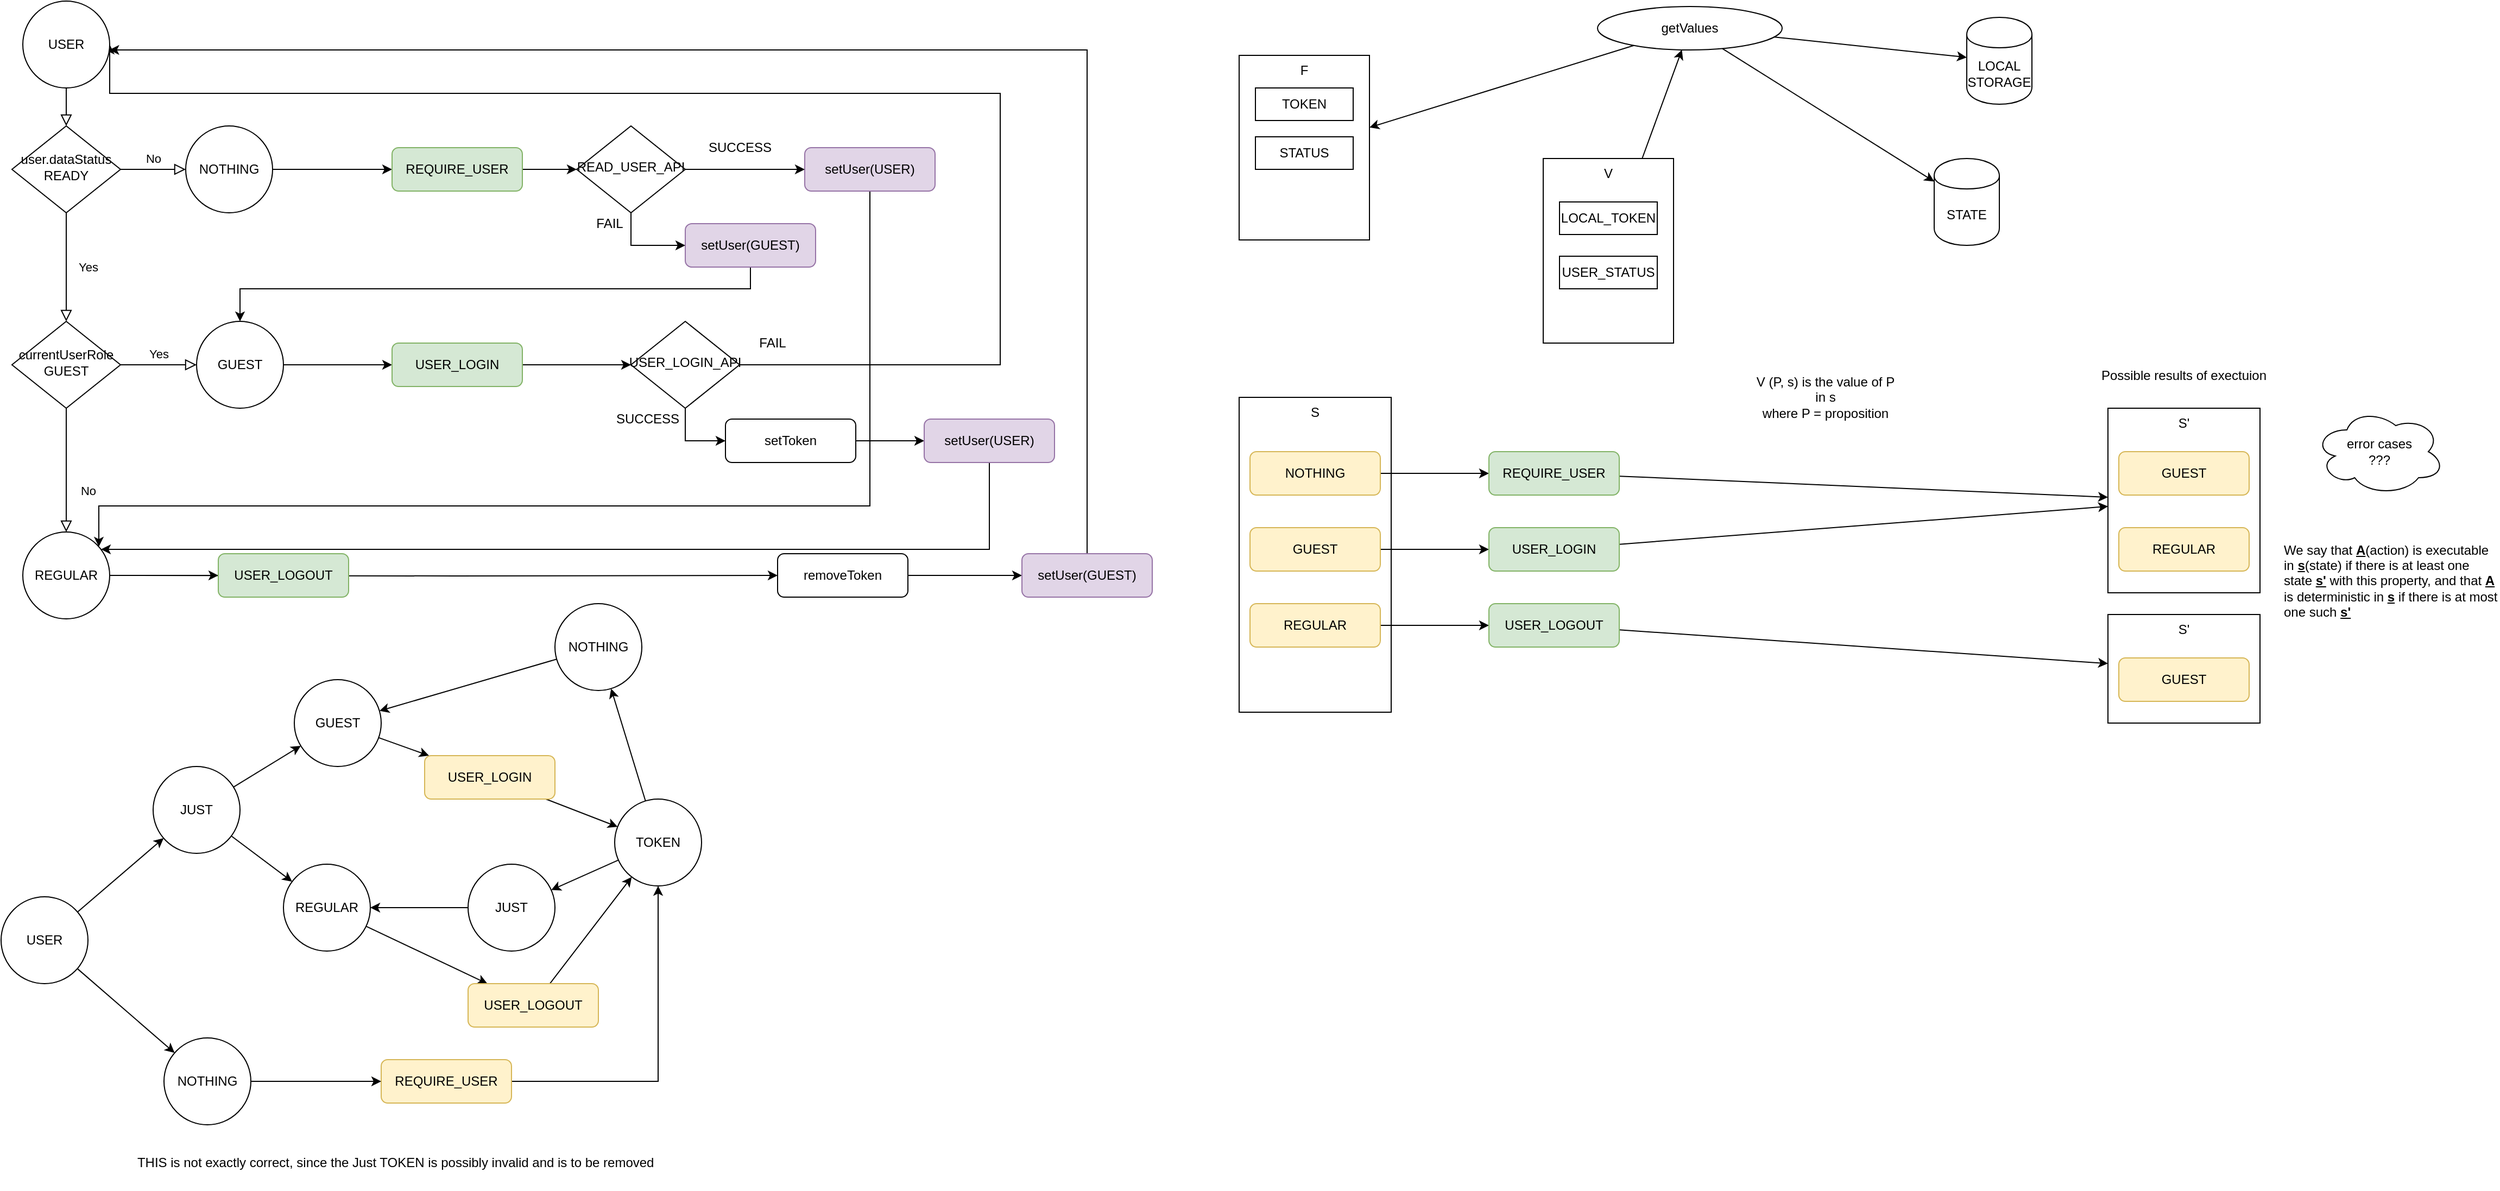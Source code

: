 <mxfile version="12.5.3" type="device"><diagram id="C5RBs43oDa-KdzZeNtuy" name="Page-1"><mxGraphModel dx="1102" dy="1000" grid="1" gridSize="10" guides="1" tooltips="1" connect="1" arrows="1" fold="1" page="1" pageScale="1" pageWidth="827" pageHeight="1169" math="0" shadow="0"><root><mxCell id="WIyWlLk6GJQsqaUBKTNV-0"/><mxCell id="WIyWlLk6GJQsqaUBKTNV-1" parent="WIyWlLk6GJQsqaUBKTNV-0"/><mxCell id="WIyWlLk6GJQsqaUBKTNV-2" value="" style="rounded=0;html=1;jettySize=auto;orthogonalLoop=1;fontSize=11;endArrow=block;endFill=0;endSize=8;strokeWidth=1;shadow=0;labelBackgroundColor=none;edgeStyle=orthogonalEdgeStyle;" parent="WIyWlLk6GJQsqaUBKTNV-1" source="FI3Gvkso1dyyFDhfPbxf-79" target="WIyWlLk6GJQsqaUBKTNV-6" edge="1"><mxGeometry relative="1" as="geometry"><mxPoint x="220" y="120" as="sourcePoint"/></mxGeometry></mxCell><mxCell id="WIyWlLk6GJQsqaUBKTNV-4" value="Yes" style="rounded=0;html=1;jettySize=auto;orthogonalLoop=1;fontSize=11;endArrow=block;endFill=0;endSize=8;strokeWidth=1;shadow=0;labelBackgroundColor=none;edgeStyle=orthogonalEdgeStyle;" parent="WIyWlLk6GJQsqaUBKTNV-1" source="WIyWlLk6GJQsqaUBKTNV-6" target="WIyWlLk6GJQsqaUBKTNV-10" edge="1"><mxGeometry y="20" relative="1" as="geometry"><mxPoint as="offset"/></mxGeometry></mxCell><mxCell id="WIyWlLk6GJQsqaUBKTNV-5" value="No" style="edgeStyle=orthogonalEdgeStyle;rounded=0;html=1;jettySize=auto;orthogonalLoop=1;fontSize=11;endArrow=block;endFill=0;endSize=8;strokeWidth=1;shadow=0;labelBackgroundColor=none;" parent="WIyWlLk6GJQsqaUBKTNV-1" source="WIyWlLk6GJQsqaUBKTNV-6" target="FI3Gvkso1dyyFDhfPbxf-80" edge="1"><mxGeometry y="10" relative="1" as="geometry"><mxPoint as="offset"/><mxPoint x="320" y="210" as="targetPoint"/></mxGeometry></mxCell><mxCell id="WIyWlLk6GJQsqaUBKTNV-6" value="user.dataStatus&lt;br&gt;READY" style="rhombus;whiteSpace=wrap;html=1;shadow=0;fontFamily=Helvetica;fontSize=12;align=center;strokeWidth=1;spacing=6;spacingTop=-4;" parent="WIyWlLk6GJQsqaUBKTNV-1" vertex="1"><mxGeometry x="170" y="170" width="100" height="80" as="geometry"/></mxCell><mxCell id="aUCrbvewqwIovXU2eYIT-8" value="" style="edgeStyle=orthogonalEdgeStyle;rounded=0;orthogonalLoop=1;jettySize=auto;html=1;" parent="WIyWlLk6GJQsqaUBKTNV-1" source="FI3Gvkso1dyyFDhfPbxf-80" target="aUCrbvewqwIovXU2eYIT-7" edge="1"><mxGeometry relative="1" as="geometry"><mxPoint x="440" y="210" as="sourcePoint"/></mxGeometry></mxCell><mxCell id="aUCrbvewqwIovXU2eYIT-16" style="edgeStyle=orthogonalEdgeStyle;rounded=0;orthogonalLoop=1;jettySize=auto;html=1;" parent="WIyWlLk6GJQsqaUBKTNV-1" source="aUCrbvewqwIovXU2eYIT-7" target="aUCrbvewqwIovXU2eYIT-13" edge="1"><mxGeometry relative="1" as="geometry"/></mxCell><mxCell id="aUCrbvewqwIovXU2eYIT-7" value="REQUIRE_USER" style="rounded=1;whiteSpace=wrap;html=1;fontSize=12;glass=0;strokeWidth=1;shadow=0;fillColor=#d5e8d4;strokeColor=#82b366;" parent="WIyWlLk6GJQsqaUBKTNV-1" vertex="1"><mxGeometry x="520" y="190" width="120" height="40" as="geometry"/></mxCell><mxCell id="WIyWlLk6GJQsqaUBKTNV-8" value="No" style="rounded=0;html=1;jettySize=auto;orthogonalLoop=1;fontSize=11;endArrow=block;endFill=0;endSize=8;strokeWidth=1;shadow=0;labelBackgroundColor=none;edgeStyle=orthogonalEdgeStyle;" parent="WIyWlLk6GJQsqaUBKTNV-1" source="WIyWlLk6GJQsqaUBKTNV-10" target="FI3Gvkso1dyyFDhfPbxf-82" edge="1"><mxGeometry x="0.333" y="20" relative="1" as="geometry"><mxPoint as="offset"/><mxPoint x="220" y="564" as="targetPoint"/></mxGeometry></mxCell><mxCell id="WIyWlLk6GJQsqaUBKTNV-9" value="Yes" style="edgeStyle=orthogonalEdgeStyle;rounded=0;html=1;jettySize=auto;orthogonalLoop=1;fontSize=11;endArrow=block;endFill=0;endSize=8;strokeWidth=1;shadow=0;labelBackgroundColor=none;" parent="WIyWlLk6GJQsqaUBKTNV-1" source="WIyWlLk6GJQsqaUBKTNV-10" target="FI3Gvkso1dyyFDhfPbxf-81" edge="1"><mxGeometry y="10" relative="1" as="geometry"><mxPoint as="offset"/><mxPoint x="320" y="390" as="targetPoint"/></mxGeometry></mxCell><mxCell id="WIyWlLk6GJQsqaUBKTNV-10" value="currentUserRole&lt;br&gt;GUEST" style="rhombus;whiteSpace=wrap;html=1;shadow=0;fontFamily=Helvetica;fontSize=12;align=center;strokeWidth=1;spacing=6;spacingTop=-4;" parent="WIyWlLk6GJQsqaUBKTNV-1" vertex="1"><mxGeometry x="170" y="350" width="100" height="80" as="geometry"/></mxCell><mxCell id="aUCrbvewqwIovXU2eYIT-3" value="" style="edgeStyle=orthogonalEdgeStyle;rounded=0;orthogonalLoop=1;jettySize=auto;html=1;" parent="WIyWlLk6GJQsqaUBKTNV-1" target="aUCrbvewqwIovXU2eYIT-2" edge="1"><mxGeometry relative="1" as="geometry"><mxPoint x="280" y="584" as="sourcePoint"/></mxGeometry></mxCell><mxCell id="aUCrbvewqwIovXU2eYIT-22" value="" style="edgeStyle=orthogonalEdgeStyle;rounded=0;orthogonalLoop=1;jettySize=auto;html=1;" parent="WIyWlLk6GJQsqaUBKTNV-1" source="FI3Gvkso1dyyFDhfPbxf-82" target="aUCrbvewqwIovXU2eYIT-21" edge="1"><mxGeometry relative="1" as="geometry"><mxPoint x="280" y="584" as="sourcePoint"/></mxGeometry></mxCell><mxCell id="aUCrbvewqwIovXU2eYIT-21" value="USER_LOGOUT" style="rounded=1;whiteSpace=wrap;html=1;fontSize=12;glass=0;strokeWidth=1;shadow=0;fillColor=#d5e8d4;strokeColor=#82b366;" parent="WIyWlLk6GJQsqaUBKTNV-1" vertex="1"><mxGeometry x="360" y="564" width="120" height="40" as="geometry"/></mxCell><mxCell id="aUCrbvewqwIovXU2eYIT-5" value="" style="edgeStyle=orthogonalEdgeStyle;rounded=0;orthogonalLoop=1;jettySize=auto;html=1;" parent="WIyWlLk6GJQsqaUBKTNV-1" source="aUCrbvewqwIovXU2eYIT-2" target="aUCrbvewqwIovXU2eYIT-4" edge="1"><mxGeometry relative="1" as="geometry"/></mxCell><mxCell id="aUCrbvewqwIovXU2eYIT-2" value="removeToken" style="rounded=1;whiteSpace=wrap;html=1;fontSize=12;glass=0;strokeWidth=1;shadow=0;" parent="WIyWlLk6GJQsqaUBKTNV-1" vertex="1"><mxGeometry x="875" y="564" width="120" height="40" as="geometry"/></mxCell><mxCell id="aUCrbvewqwIovXU2eYIT-6" style="edgeStyle=orthogonalEdgeStyle;rounded=0;orthogonalLoop=1;jettySize=auto;html=1;" parent="WIyWlLk6GJQsqaUBKTNV-1" source="aUCrbvewqwIovXU2eYIT-4" target="FI3Gvkso1dyyFDhfPbxf-79" edge="1"><mxGeometry relative="1" as="geometry"><Array as="points"><mxPoint x="1160" y="100"/></Array><mxPoint x="280" y="100" as="targetPoint"/></mxGeometry></mxCell><mxCell id="aUCrbvewqwIovXU2eYIT-4" value="setUser(GUEST)" style="rounded=1;whiteSpace=wrap;html=1;fontSize=12;glass=0;strokeWidth=1;shadow=0;fillColor=#e1d5e7;strokeColor=#9673a6;" parent="WIyWlLk6GJQsqaUBKTNV-1" vertex="1"><mxGeometry x="1100" y="564" width="120" height="40" as="geometry"/></mxCell><mxCell id="aUCrbvewqwIovXU2eYIT-20" value="" style="edgeStyle=orthogonalEdgeStyle;rounded=0;orthogonalLoop=1;jettySize=auto;html=1;" parent="WIyWlLk6GJQsqaUBKTNV-1" source="FI3Gvkso1dyyFDhfPbxf-81" target="aUCrbvewqwIovXU2eYIT-19" edge="1"><mxGeometry relative="1" as="geometry"><mxPoint x="440" y="390" as="sourcePoint"/></mxGeometry></mxCell><mxCell id="aUCrbvewqwIovXU2eYIT-24" value="" style="edgeStyle=orthogonalEdgeStyle;rounded=0;orthogonalLoop=1;jettySize=auto;html=1;" parent="WIyWlLk6GJQsqaUBKTNV-1" source="aUCrbvewqwIovXU2eYIT-19" target="aUCrbvewqwIovXU2eYIT-26" edge="1"><mxGeometry relative="1" as="geometry"><mxPoint x="720" y="390" as="targetPoint"/></mxGeometry></mxCell><mxCell id="aUCrbvewqwIovXU2eYIT-19" value="USER_LOGIN" style="rounded=1;whiteSpace=wrap;html=1;fontSize=12;glass=0;strokeWidth=1;shadow=0;fillColor=#d5e8d4;strokeColor=#82b366;" parent="WIyWlLk6GJQsqaUBKTNV-1" vertex="1"><mxGeometry x="520" y="370" width="120" height="40" as="geometry"/></mxCell><mxCell id="aUCrbvewqwIovXU2eYIT-10" style="edgeStyle=orthogonalEdgeStyle;rounded=0;orthogonalLoop=1;jettySize=auto;html=1;" parent="WIyWlLk6GJQsqaUBKTNV-1" source="aUCrbvewqwIovXU2eYIT-9" target="FI3Gvkso1dyyFDhfPbxf-81" edge="1"><mxGeometry relative="1" as="geometry"><Array as="points"><mxPoint x="850" y="320"/><mxPoint x="380" y="320"/></Array><mxPoint x="380" y="370" as="targetPoint"/></mxGeometry></mxCell><mxCell id="aUCrbvewqwIovXU2eYIT-9" value="setUser(GUEST)" style="rounded=1;whiteSpace=wrap;html=1;fontSize=12;glass=0;strokeWidth=1;shadow=0;fillColor=#e1d5e7;strokeColor=#9673a6;" parent="WIyWlLk6GJQsqaUBKTNV-1" vertex="1"><mxGeometry x="790" y="260" width="120" height="40" as="geometry"/></mxCell><mxCell id="aUCrbvewqwIovXU2eYIT-12" style="edgeStyle=orthogonalEdgeStyle;rounded=0;orthogonalLoop=1;jettySize=auto;html=1;" parent="WIyWlLk6GJQsqaUBKTNV-1" source="aUCrbvewqwIovXU2eYIT-11" target="FI3Gvkso1dyyFDhfPbxf-82" edge="1"><mxGeometry relative="1" as="geometry"><Array as="points"><mxPoint x="960" y="520"/><mxPoint x="250" y="520"/></Array><mxPoint x="250" y="564" as="targetPoint"/></mxGeometry></mxCell><mxCell id="aUCrbvewqwIovXU2eYIT-11" value="setUser(USER)" style="rounded=1;whiteSpace=wrap;html=1;fontSize=12;glass=0;strokeWidth=1;shadow=0;fillColor=#e1d5e7;strokeColor=#9673a6;" parent="WIyWlLk6GJQsqaUBKTNV-1" vertex="1"><mxGeometry x="900" y="190" width="120" height="40" as="geometry"/></mxCell><mxCell id="aUCrbvewqwIovXU2eYIT-14" style="edgeStyle=orthogonalEdgeStyle;rounded=0;orthogonalLoop=1;jettySize=auto;html=1;" parent="WIyWlLk6GJQsqaUBKTNV-1" source="aUCrbvewqwIovXU2eYIT-13" target="aUCrbvewqwIovXU2eYIT-11" edge="1"><mxGeometry relative="1" as="geometry"/></mxCell><mxCell id="aUCrbvewqwIovXU2eYIT-15" style="edgeStyle=orthogonalEdgeStyle;rounded=0;orthogonalLoop=1;jettySize=auto;html=1;" parent="WIyWlLk6GJQsqaUBKTNV-1" source="aUCrbvewqwIovXU2eYIT-13" target="aUCrbvewqwIovXU2eYIT-9" edge="1"><mxGeometry relative="1" as="geometry"><Array as="points"><mxPoint x="740" y="280"/></Array></mxGeometry></mxCell><mxCell id="aUCrbvewqwIovXU2eYIT-13" value="READ_USER_API" style="rhombus;whiteSpace=wrap;html=1;shadow=0;fontFamily=Helvetica;fontSize=12;align=center;strokeWidth=1;spacing=6;spacingTop=-4;" parent="WIyWlLk6GJQsqaUBKTNV-1" vertex="1"><mxGeometry x="690" y="170" width="100" height="80" as="geometry"/></mxCell><mxCell id="aUCrbvewqwIovXU2eYIT-17" value="SUCCESS" style="text;html=1;align=center;verticalAlign=middle;resizable=0;points=[];autosize=1;" parent="WIyWlLk6GJQsqaUBKTNV-1" vertex="1"><mxGeometry x="805" y="180" width="70" height="20" as="geometry"/></mxCell><mxCell id="aUCrbvewqwIovXU2eYIT-18" value="FAIL" style="text;html=1;align=center;verticalAlign=middle;resizable=0;points=[];autosize=1;" parent="WIyWlLk6GJQsqaUBKTNV-1" vertex="1"><mxGeometry x="700" y="250" width="40" height="20" as="geometry"/></mxCell><mxCell id="aUCrbvewqwIovXU2eYIT-28" value="" style="edgeStyle=orthogonalEdgeStyle;rounded=0;orthogonalLoop=1;jettySize=auto;html=1;" parent="WIyWlLk6GJQsqaUBKTNV-1" source="aUCrbvewqwIovXU2eYIT-26" target="FI3Gvkso1dyyFDhfPbxf-79" edge="1"><mxGeometry relative="1" as="geometry"><mxPoint x="260" y="120" as="targetPoint"/><Array as="points"><mxPoint x="1080" y="390"/><mxPoint x="1080" y="140"/><mxPoint x="260" y="140"/></Array></mxGeometry></mxCell><mxCell id="aUCrbvewqwIovXU2eYIT-36" value="" style="edgeStyle=orthogonalEdgeStyle;rounded=0;orthogonalLoop=1;jettySize=auto;html=1;" parent="WIyWlLk6GJQsqaUBKTNV-1" source="aUCrbvewqwIovXU2eYIT-26" target="aUCrbvewqwIovXU2eYIT-31" edge="1"><mxGeometry relative="1" as="geometry"><mxPoint x="790" y="510" as="targetPoint"/><Array as="points"><mxPoint x="790" y="460"/></Array></mxGeometry></mxCell><mxCell id="aUCrbvewqwIovXU2eYIT-26" value="USER_LOGIN_API" style="rhombus;whiteSpace=wrap;html=1;shadow=0;fontFamily=Helvetica;fontSize=12;align=center;strokeWidth=1;spacing=6;spacingTop=-4;" parent="WIyWlLk6GJQsqaUBKTNV-1" vertex="1"><mxGeometry x="740" y="350" width="100" height="80" as="geometry"/></mxCell><mxCell id="aUCrbvewqwIovXU2eYIT-29" value="SUCCESS" style="text;html=1;align=center;verticalAlign=middle;resizable=0;points=[];autosize=1;" parent="WIyWlLk6GJQsqaUBKTNV-1" vertex="1"><mxGeometry x="720" y="430" width="70" height="20" as="geometry"/></mxCell><mxCell id="aUCrbvewqwIovXU2eYIT-30" value="FAIL" style="text;html=1;align=center;verticalAlign=middle;resizable=0;points=[];autosize=1;" parent="WIyWlLk6GJQsqaUBKTNV-1" vertex="1"><mxGeometry x="850" y="360" width="40" height="20" as="geometry"/></mxCell><mxCell id="aUCrbvewqwIovXU2eYIT-33" value="" style="edgeStyle=orthogonalEdgeStyle;rounded=0;orthogonalLoop=1;jettySize=auto;html=1;" parent="WIyWlLk6GJQsqaUBKTNV-1" source="aUCrbvewqwIovXU2eYIT-31" target="aUCrbvewqwIovXU2eYIT-32" edge="1"><mxGeometry relative="1" as="geometry"/></mxCell><mxCell id="aUCrbvewqwIovXU2eYIT-31" value="setToken" style="rounded=1;whiteSpace=wrap;html=1;fontSize=12;glass=0;strokeWidth=1;shadow=0;" parent="WIyWlLk6GJQsqaUBKTNV-1" vertex="1"><mxGeometry x="827" y="440" width="120" height="40" as="geometry"/></mxCell><mxCell id="aUCrbvewqwIovXU2eYIT-34" style="edgeStyle=orthogonalEdgeStyle;rounded=0;orthogonalLoop=1;jettySize=auto;html=1;" parent="WIyWlLk6GJQsqaUBKTNV-1" source="aUCrbvewqwIovXU2eYIT-32" target="FI3Gvkso1dyyFDhfPbxf-82" edge="1"><mxGeometry relative="1" as="geometry"><Array as="points"><mxPoint x="1070" y="560"/></Array><mxPoint x="260" y="564" as="targetPoint"/></mxGeometry></mxCell><mxCell id="aUCrbvewqwIovXU2eYIT-32" value="setUser(USER)" style="rounded=1;whiteSpace=wrap;html=1;fontSize=12;glass=0;strokeWidth=1;shadow=0;fillColor=#e1d5e7;strokeColor=#9673a6;" parent="WIyWlLk6GJQsqaUBKTNV-1" vertex="1"><mxGeometry x="1010" y="440" width="120" height="40" as="geometry"/></mxCell><mxCell id="aUCrbvewqwIovXU2eYIT-39" value="" style="rounded=0;orthogonalLoop=1;jettySize=auto;html=1;" parent="WIyWlLk6GJQsqaUBKTNV-1" source="aUCrbvewqwIovXU2eYIT-37" target="aUCrbvewqwIovXU2eYIT-38" edge="1"><mxGeometry relative="1" as="geometry"/></mxCell><mxCell id="aUCrbvewqwIovXU2eYIT-41" value="" style="edgeStyle=none;rounded=0;orthogonalLoop=1;jettySize=auto;html=1;" parent="WIyWlLk6GJQsqaUBKTNV-1" source="aUCrbvewqwIovXU2eYIT-37" target="aUCrbvewqwIovXU2eYIT-40" edge="1"><mxGeometry relative="1" as="geometry"/></mxCell><mxCell id="aUCrbvewqwIovXU2eYIT-43" value="" style="edgeStyle=none;rounded=0;orthogonalLoop=1;jettySize=auto;html=1;" parent="WIyWlLk6GJQsqaUBKTNV-1" source="aUCrbvewqwIovXU2eYIT-40" target="aUCrbvewqwIovXU2eYIT-42" edge="1"><mxGeometry relative="1" as="geometry"/></mxCell><mxCell id="aUCrbvewqwIovXU2eYIT-37" value="USER" style="ellipse;whiteSpace=wrap;html=1;aspect=fixed;" parent="WIyWlLk6GJQsqaUBKTNV-1" vertex="1"><mxGeometry x="160" y="880" width="80" height="80" as="geometry"/></mxCell><mxCell id="FI3Gvkso1dyyFDhfPbxf-14" style="edgeStyle=none;rounded=0;orthogonalLoop=1;jettySize=auto;html=1;" edge="1" parent="WIyWlLk6GJQsqaUBKTNV-1" source="aUCrbvewqwIovXU2eYIT-42" target="FI3Gvkso1dyyFDhfPbxf-13"><mxGeometry relative="1" as="geometry"/></mxCell><mxCell id="aUCrbvewqwIovXU2eYIT-42" value="REGULAR" style="ellipse;whiteSpace=wrap;html=1;aspect=fixed;" parent="WIyWlLk6GJQsqaUBKTNV-1" vertex="1"><mxGeometry x="420" y="850" width="80" height="80" as="geometry"/></mxCell><mxCell id="aUCrbvewqwIovXU2eYIT-52" style="edgeStyle=none;rounded=0;orthogonalLoop=1;jettySize=auto;html=1;" parent="WIyWlLk6GJQsqaUBKTNV-1" source="aUCrbvewqwIovXU2eYIT-40" target="FI3Gvkso1dyyFDhfPbxf-1" edge="1"><mxGeometry relative="1" as="geometry"><mxPoint x="442.111" y="904.223" as="targetPoint"/></mxGeometry></mxCell><mxCell id="aUCrbvewqwIovXU2eYIT-40" value="JUST" style="ellipse;whiteSpace=wrap;html=1;aspect=fixed;" parent="WIyWlLk6GJQsqaUBKTNV-1" vertex="1"><mxGeometry x="300" y="760" width="80" height="80" as="geometry"/></mxCell><mxCell id="FI3Gvkso1dyyFDhfPbxf-4" style="edgeStyle=orthogonalEdgeStyle;rounded=0;orthogonalLoop=1;jettySize=auto;html=1;" edge="1" parent="WIyWlLk6GJQsqaUBKTNV-1" source="FI3Gvkso1dyyFDhfPbxf-8" target="aUCrbvewqwIovXU2eYIT-44"><mxGeometry relative="1" as="geometry"/></mxCell><mxCell id="aUCrbvewqwIovXU2eYIT-38" value="NOTHING" style="ellipse;whiteSpace=wrap;html=1;aspect=fixed;" parent="WIyWlLk6GJQsqaUBKTNV-1" vertex="1"><mxGeometry x="310" y="1010" width="80" height="80" as="geometry"/></mxCell><mxCell id="aUCrbvewqwIovXU2eYIT-47" value="" style="edgeStyle=none;rounded=0;orthogonalLoop=1;jettySize=auto;html=1;" parent="WIyWlLk6GJQsqaUBKTNV-1" source="aUCrbvewqwIovXU2eYIT-44" target="FI3Gvkso1dyyFDhfPbxf-2" edge="1"><mxGeometry relative="1" as="geometry"><mxPoint x="640" y="830" as="targetPoint"/></mxGeometry></mxCell><mxCell id="aUCrbvewqwIovXU2eYIT-49" value="" style="edgeStyle=none;rounded=0;orthogonalLoop=1;jettySize=auto;html=1;" parent="WIyWlLk6GJQsqaUBKTNV-1" source="aUCrbvewqwIovXU2eYIT-44" target="FI3Gvkso1dyyFDhfPbxf-3" edge="1"><mxGeometry relative="1" as="geometry"><mxPoint x="481.475" y="1066.254" as="targetPoint"/></mxGeometry></mxCell><mxCell id="aUCrbvewqwIovXU2eYIT-44" value="TOKEN" style="ellipse;whiteSpace=wrap;html=1;aspect=fixed;" parent="WIyWlLk6GJQsqaUBKTNV-1" vertex="1"><mxGeometry x="725" y="790" width="80" height="80" as="geometry"/></mxCell><mxCell id="FI3Gvkso1dyyFDhfPbxf-10" style="rounded=0;orthogonalLoop=1;jettySize=auto;html=1;" edge="1" parent="WIyWlLk6GJQsqaUBKTNV-1" source="FI3Gvkso1dyyFDhfPbxf-9" target="aUCrbvewqwIovXU2eYIT-44"><mxGeometry relative="1" as="geometry"/></mxCell><mxCell id="FI3Gvkso1dyyFDhfPbxf-1" value="GUEST" style="ellipse;whiteSpace=wrap;html=1;aspect=fixed;" vertex="1" parent="WIyWlLk6GJQsqaUBKTNV-1"><mxGeometry x="430" y="680" width="80" height="80" as="geometry"/></mxCell><mxCell id="FI3Gvkso1dyyFDhfPbxf-5" style="edgeStyle=orthogonalEdgeStyle;rounded=0;orthogonalLoop=1;jettySize=auto;html=1;" edge="1" parent="WIyWlLk6GJQsqaUBKTNV-1" source="FI3Gvkso1dyyFDhfPbxf-2" target="aUCrbvewqwIovXU2eYIT-42"><mxGeometry relative="1" as="geometry"/></mxCell><mxCell id="FI3Gvkso1dyyFDhfPbxf-2" value="JUST" style="ellipse;whiteSpace=wrap;html=1;aspect=fixed;" vertex="1" parent="WIyWlLk6GJQsqaUBKTNV-1"><mxGeometry x="590" y="850" width="80" height="80" as="geometry"/></mxCell><mxCell id="FI3Gvkso1dyyFDhfPbxf-6" style="rounded=0;orthogonalLoop=1;jettySize=auto;html=1;" edge="1" parent="WIyWlLk6GJQsqaUBKTNV-1" source="FI3Gvkso1dyyFDhfPbxf-3" target="FI3Gvkso1dyyFDhfPbxf-1"><mxGeometry relative="1" as="geometry"/></mxCell><mxCell id="FI3Gvkso1dyyFDhfPbxf-3" value="NOTHING" style="ellipse;whiteSpace=wrap;html=1;aspect=fixed;" vertex="1" parent="WIyWlLk6GJQsqaUBKTNV-1"><mxGeometry x="670" y="610" width="80" height="80" as="geometry"/></mxCell><mxCell id="FI3Gvkso1dyyFDhfPbxf-7" value="THIS is not exactly correct, since the Just TOKEN is possibly invalid and is to be removed&amp;nbsp;" style="text;html=1;strokeColor=none;fillColor=none;align=center;verticalAlign=middle;whiteSpace=wrap;rounded=0;" vertex="1" parent="WIyWlLk6GJQsqaUBKTNV-1"><mxGeometry x="280" y="1100" width="490" height="50" as="geometry"/></mxCell><mxCell id="FI3Gvkso1dyyFDhfPbxf-9" value="USER_LOGIN" style="rounded=1;whiteSpace=wrap;html=1;fontSize=12;glass=0;strokeWidth=1;shadow=0;fillColor=#fff2cc;strokeColor=#d6b656;" vertex="1" parent="WIyWlLk6GJQsqaUBKTNV-1"><mxGeometry x="550" y="750" width="120" height="40" as="geometry"/></mxCell><mxCell id="FI3Gvkso1dyyFDhfPbxf-11" style="rounded=0;orthogonalLoop=1;jettySize=auto;html=1;" edge="1" parent="WIyWlLk6GJQsqaUBKTNV-1" source="FI3Gvkso1dyyFDhfPbxf-1" target="FI3Gvkso1dyyFDhfPbxf-9"><mxGeometry relative="1" as="geometry"><mxPoint x="507.495" y="733.932" as="sourcePoint"/><mxPoint x="727.51" y="816.054" as="targetPoint"/></mxGeometry></mxCell><mxCell id="FI3Gvkso1dyyFDhfPbxf-8" value="REQUIRE_USER" style="rounded=1;whiteSpace=wrap;html=1;fontSize=12;glass=0;strokeWidth=1;shadow=0;fillColor=#fff2cc;strokeColor=#d6b656;" vertex="1" parent="WIyWlLk6GJQsqaUBKTNV-1"><mxGeometry x="510" y="1030" width="120" height="40" as="geometry"/></mxCell><mxCell id="FI3Gvkso1dyyFDhfPbxf-12" style="edgeStyle=orthogonalEdgeStyle;rounded=0;orthogonalLoop=1;jettySize=auto;html=1;" edge="1" parent="WIyWlLk6GJQsqaUBKTNV-1" source="aUCrbvewqwIovXU2eYIT-38" target="FI3Gvkso1dyyFDhfPbxf-8"><mxGeometry relative="1" as="geometry"><mxPoint x="390.0" y="1049.882" as="sourcePoint"/><mxPoint x="765" y="870" as="targetPoint"/></mxGeometry></mxCell><mxCell id="FI3Gvkso1dyyFDhfPbxf-15" style="edgeStyle=none;rounded=0;orthogonalLoop=1;jettySize=auto;html=1;" edge="1" parent="WIyWlLk6GJQsqaUBKTNV-1" source="FI3Gvkso1dyyFDhfPbxf-13" target="aUCrbvewqwIovXU2eYIT-44"><mxGeometry relative="1" as="geometry"/></mxCell><mxCell id="FI3Gvkso1dyyFDhfPbxf-13" value="USER_LOGOUT" style="rounded=1;whiteSpace=wrap;html=1;fontSize=12;glass=0;strokeWidth=1;shadow=0;fillColor=#fff2cc;strokeColor=#d6b656;" vertex="1" parent="WIyWlLk6GJQsqaUBKTNV-1"><mxGeometry x="590" y="960" width="120" height="40" as="geometry"/></mxCell><mxCell id="FI3Gvkso1dyyFDhfPbxf-29" style="edgeStyle=none;rounded=0;orthogonalLoop=1;jettySize=auto;html=1;" edge="1" parent="WIyWlLk6GJQsqaUBKTNV-1" source="FI3Gvkso1dyyFDhfPbxf-16" target="FI3Gvkso1dyyFDhfPbxf-24"><mxGeometry relative="1" as="geometry"/></mxCell><mxCell id="FI3Gvkso1dyyFDhfPbxf-16" value="V" style="rounded=0;whiteSpace=wrap;html=1;verticalAlign=top;" vertex="1" parent="WIyWlLk6GJQsqaUBKTNV-1"><mxGeometry x="1580" y="200" width="120" height="170" as="geometry"/></mxCell><mxCell id="FI3Gvkso1dyyFDhfPbxf-17" value="F" style="rounded=0;whiteSpace=wrap;html=1;verticalAlign=top;" vertex="1" parent="WIyWlLk6GJQsqaUBKTNV-1"><mxGeometry x="1300" y="105" width="120" height="170" as="geometry"/></mxCell><mxCell id="FI3Gvkso1dyyFDhfPbxf-18" value="TOKEN" style="rounded=0;whiteSpace=wrap;html=1;" vertex="1" parent="WIyWlLk6GJQsqaUBKTNV-1"><mxGeometry x="1315" y="135" width="90" height="30" as="geometry"/></mxCell><mxCell id="FI3Gvkso1dyyFDhfPbxf-19" value="STATE" style="shape=cylinder;whiteSpace=wrap;html=1;boundedLbl=1;backgroundOutline=1;" vertex="1" parent="WIyWlLk6GJQsqaUBKTNV-1"><mxGeometry x="1940" y="200" width="60" height="80" as="geometry"/></mxCell><mxCell id="FI3Gvkso1dyyFDhfPbxf-20" value="STATUS" style="rounded=0;whiteSpace=wrap;html=1;" vertex="1" parent="WIyWlLk6GJQsqaUBKTNV-1"><mxGeometry x="1315" y="180" width="90" height="30" as="geometry"/></mxCell><mxCell id="FI3Gvkso1dyyFDhfPbxf-21" value="USER_STATUS" style="rounded=0;whiteSpace=wrap;html=1;" vertex="1" parent="WIyWlLk6GJQsqaUBKTNV-1"><mxGeometry x="1595" y="290" width="90" height="30" as="geometry"/></mxCell><mxCell id="FI3Gvkso1dyyFDhfPbxf-22" value="LOCAL_TOKEN" style="rounded=0;whiteSpace=wrap;html=1;" vertex="1" parent="WIyWlLk6GJQsqaUBKTNV-1"><mxGeometry x="1595" y="240" width="90" height="30" as="geometry"/></mxCell><mxCell id="FI3Gvkso1dyyFDhfPbxf-23" value="S" style="rounded=0;whiteSpace=wrap;html=1;verticalAlign=top;" vertex="1" parent="WIyWlLk6GJQsqaUBKTNV-1"><mxGeometry x="1300" y="420" width="140" height="290" as="geometry"/></mxCell><mxCell id="FI3Gvkso1dyyFDhfPbxf-25" style="edgeStyle=none;rounded=0;orthogonalLoop=1;jettySize=auto;html=1;" edge="1" parent="WIyWlLk6GJQsqaUBKTNV-1" source="FI3Gvkso1dyyFDhfPbxf-24" target="FI3Gvkso1dyyFDhfPbxf-17"><mxGeometry relative="1" as="geometry"/></mxCell><mxCell id="FI3Gvkso1dyyFDhfPbxf-26" style="edgeStyle=none;rounded=0;orthogonalLoop=1;jettySize=auto;html=1;" edge="1" parent="WIyWlLk6GJQsqaUBKTNV-1" source="FI3Gvkso1dyyFDhfPbxf-24" target="FI3Gvkso1dyyFDhfPbxf-19"><mxGeometry relative="1" as="geometry"/></mxCell><mxCell id="FI3Gvkso1dyyFDhfPbxf-28" style="edgeStyle=none;rounded=0;orthogonalLoop=1;jettySize=auto;html=1;" edge="1" parent="WIyWlLk6GJQsqaUBKTNV-1" source="FI3Gvkso1dyyFDhfPbxf-24" target="FI3Gvkso1dyyFDhfPbxf-27"><mxGeometry relative="1" as="geometry"/></mxCell><mxCell id="FI3Gvkso1dyyFDhfPbxf-24" value="getValues" style="ellipse;whiteSpace=wrap;html=1;" vertex="1" parent="WIyWlLk6GJQsqaUBKTNV-1"><mxGeometry x="1630" y="60" width="170" height="40" as="geometry"/></mxCell><mxCell id="FI3Gvkso1dyyFDhfPbxf-27" value="LOCAL&lt;br&gt;STORAGE" style="shape=cylinder;whiteSpace=wrap;html=1;boundedLbl=1;backgroundOutline=1;" vertex="1" parent="WIyWlLk6GJQsqaUBKTNV-1"><mxGeometry x="1970" y="70" width="60" height="80" as="geometry"/></mxCell><mxCell id="FI3Gvkso1dyyFDhfPbxf-34" style="edgeStyle=none;rounded=0;orthogonalLoop=1;jettySize=auto;html=1;" edge="1" parent="WIyWlLk6GJQsqaUBKTNV-1" source="FI3Gvkso1dyyFDhfPbxf-30" target="FI3Gvkso1dyyFDhfPbxf-33"><mxGeometry relative="1" as="geometry"/></mxCell><mxCell id="FI3Gvkso1dyyFDhfPbxf-30" value="NOTHING" style="rounded=1;whiteSpace=wrap;html=1;fontSize=12;glass=0;strokeWidth=1;shadow=0;fillColor=#fff2cc;strokeColor=#d6b656;" vertex="1" parent="WIyWlLk6GJQsqaUBKTNV-1"><mxGeometry x="1310" y="470" width="120" height="40" as="geometry"/></mxCell><mxCell id="FI3Gvkso1dyyFDhfPbxf-41" style="edgeStyle=none;rounded=0;orthogonalLoop=1;jettySize=auto;html=1;" edge="1" parent="WIyWlLk6GJQsqaUBKTNV-1" source="FI3Gvkso1dyyFDhfPbxf-31" target="FI3Gvkso1dyyFDhfPbxf-40"><mxGeometry relative="1" as="geometry"/></mxCell><mxCell id="FI3Gvkso1dyyFDhfPbxf-31" value="GUEST" style="rounded=1;whiteSpace=wrap;html=1;fontSize=12;glass=0;strokeWidth=1;shadow=0;fillColor=#fff2cc;strokeColor=#d6b656;" vertex="1" parent="WIyWlLk6GJQsqaUBKTNV-1"><mxGeometry x="1310" y="540" width="120" height="40" as="geometry"/></mxCell><mxCell id="FI3Gvkso1dyyFDhfPbxf-47" style="edgeStyle=none;rounded=0;orthogonalLoop=1;jettySize=auto;html=1;" edge="1" parent="WIyWlLk6GJQsqaUBKTNV-1" source="FI3Gvkso1dyyFDhfPbxf-32" target="FI3Gvkso1dyyFDhfPbxf-46"><mxGeometry relative="1" as="geometry"/></mxCell><mxCell id="FI3Gvkso1dyyFDhfPbxf-32" value="REGULAR" style="rounded=1;whiteSpace=wrap;html=1;fontSize=12;glass=0;strokeWidth=1;shadow=0;fillColor=#fff2cc;strokeColor=#d6b656;" vertex="1" parent="WIyWlLk6GJQsqaUBKTNV-1"><mxGeometry x="1310" y="610" width="120" height="40" as="geometry"/></mxCell><mxCell id="FI3Gvkso1dyyFDhfPbxf-38" style="edgeStyle=none;rounded=0;orthogonalLoop=1;jettySize=auto;html=1;" edge="1" parent="WIyWlLk6GJQsqaUBKTNV-1" source="FI3Gvkso1dyyFDhfPbxf-33" target="FI3Gvkso1dyyFDhfPbxf-39"><mxGeometry relative="1" as="geometry"/></mxCell><mxCell id="FI3Gvkso1dyyFDhfPbxf-33" value="REQUIRE_USER" style="rounded=1;whiteSpace=wrap;html=1;fontSize=12;glass=0;strokeWidth=1;shadow=0;fillColor=#d5e8d4;strokeColor=#82b366;" vertex="1" parent="WIyWlLk6GJQsqaUBKTNV-1"><mxGeometry x="1530" y="470" width="120" height="40" as="geometry"/></mxCell><mxCell id="FI3Gvkso1dyyFDhfPbxf-45" style="edgeStyle=none;rounded=0;orthogonalLoop=1;jettySize=auto;html=1;" edge="1" parent="WIyWlLk6GJQsqaUBKTNV-1" source="FI3Gvkso1dyyFDhfPbxf-40" target="FI3Gvkso1dyyFDhfPbxf-39"><mxGeometry relative="1" as="geometry"><mxPoint x="1760" y="641.875" as="targetPoint"/></mxGeometry></mxCell><mxCell id="FI3Gvkso1dyyFDhfPbxf-40" value="USER_LOGIN" style="rounded=1;whiteSpace=wrap;html=1;fontSize=12;glass=0;strokeWidth=1;shadow=0;fillColor=#d5e8d4;strokeColor=#82b366;" vertex="1" parent="WIyWlLk6GJQsqaUBKTNV-1"><mxGeometry x="1530" y="540" width="120" height="40" as="geometry"/></mxCell><mxCell id="FI3Gvkso1dyyFDhfPbxf-50" style="edgeStyle=none;rounded=0;orthogonalLoop=1;jettySize=auto;html=1;" edge="1" parent="WIyWlLk6GJQsqaUBKTNV-1" source="FI3Gvkso1dyyFDhfPbxf-46" target="FI3Gvkso1dyyFDhfPbxf-48"><mxGeometry relative="1" as="geometry"/></mxCell><mxCell id="FI3Gvkso1dyyFDhfPbxf-46" value="USER_LOGOUT" style="rounded=1;whiteSpace=wrap;html=1;fontSize=12;glass=0;strokeWidth=1;shadow=0;fillColor=#d5e8d4;strokeColor=#82b366;" vertex="1" parent="WIyWlLk6GJQsqaUBKTNV-1"><mxGeometry x="1530" y="610" width="120" height="40" as="geometry"/></mxCell><mxCell id="FI3Gvkso1dyyFDhfPbxf-51" value="" style="group" vertex="1" connectable="0" parent="WIyWlLk6GJQsqaUBKTNV-1"><mxGeometry x="2100" y="430" width="140" height="170" as="geometry"/></mxCell><mxCell id="FI3Gvkso1dyyFDhfPbxf-39" value="S'" style="rounded=0;whiteSpace=wrap;html=1;verticalAlign=top;" vertex="1" parent="FI3Gvkso1dyyFDhfPbxf-51"><mxGeometry width="140" height="170" as="geometry"/></mxCell><mxCell id="FI3Gvkso1dyyFDhfPbxf-35" value="GUEST" style="rounded=1;whiteSpace=wrap;html=1;fontSize=12;glass=0;strokeWidth=1;shadow=0;fillColor=#fff2cc;strokeColor=#d6b656;" vertex="1" parent="FI3Gvkso1dyyFDhfPbxf-51"><mxGeometry x="10" y="40" width="120" height="40" as="geometry"/></mxCell><mxCell id="FI3Gvkso1dyyFDhfPbxf-37" value="REGULAR" style="rounded=1;whiteSpace=wrap;html=1;fontSize=12;glass=0;strokeWidth=1;shadow=0;fillColor=#fff2cc;strokeColor=#d6b656;" vertex="1" parent="FI3Gvkso1dyyFDhfPbxf-51"><mxGeometry x="10" y="110" width="120" height="40" as="geometry"/></mxCell><mxCell id="FI3Gvkso1dyyFDhfPbxf-52" value="" style="group" vertex="1" connectable="0" parent="WIyWlLk6GJQsqaUBKTNV-1"><mxGeometry x="2100" y="620" width="140" height="100" as="geometry"/></mxCell><mxCell id="FI3Gvkso1dyyFDhfPbxf-48" value="S'" style="rounded=0;whiteSpace=wrap;html=1;verticalAlign=top;" vertex="1" parent="FI3Gvkso1dyyFDhfPbxf-52"><mxGeometry width="140" height="100" as="geometry"/></mxCell><mxCell id="FI3Gvkso1dyyFDhfPbxf-49" value="GUEST" style="rounded=1;whiteSpace=wrap;html=1;fontSize=12;glass=0;strokeWidth=1;shadow=0;fillColor=#fff2cc;strokeColor=#d6b656;" vertex="1" parent="FI3Gvkso1dyyFDhfPbxf-52"><mxGeometry x="10" y="40" width="120" height="40" as="geometry"/></mxCell><mxCell id="FI3Gvkso1dyyFDhfPbxf-79" value="USER" style="ellipse;whiteSpace=wrap;html=1;aspect=fixed;" vertex="1" parent="WIyWlLk6GJQsqaUBKTNV-1"><mxGeometry x="180" y="55" width="80" height="80" as="geometry"/></mxCell><mxCell id="FI3Gvkso1dyyFDhfPbxf-80" value="NOTHING" style="ellipse;whiteSpace=wrap;html=1;aspect=fixed;" vertex="1" parent="WIyWlLk6GJQsqaUBKTNV-1"><mxGeometry x="330" y="170" width="80" height="80" as="geometry"/></mxCell><mxCell id="FI3Gvkso1dyyFDhfPbxf-81" value="GUEST" style="ellipse;whiteSpace=wrap;html=1;aspect=fixed;" vertex="1" parent="WIyWlLk6GJQsqaUBKTNV-1"><mxGeometry x="340" y="350" width="80" height="80" as="geometry"/></mxCell><mxCell id="FI3Gvkso1dyyFDhfPbxf-82" value="REGULAR" style="ellipse;whiteSpace=wrap;html=1;aspect=fixed;" vertex="1" parent="WIyWlLk6GJQsqaUBKTNV-1"><mxGeometry x="180" y="544" width="80" height="80" as="geometry"/></mxCell><mxCell id="FI3Gvkso1dyyFDhfPbxf-86" value="V (P, s) is the value of P in s&lt;br&gt;where P = proposition" style="text;html=1;strokeColor=none;fillColor=none;align=center;verticalAlign=middle;whiteSpace=wrap;rounded=0;" vertex="1" parent="WIyWlLk6GJQsqaUBKTNV-1"><mxGeometry x="1770" y="400" width="140" height="40" as="geometry"/></mxCell><mxCell id="FI3Gvkso1dyyFDhfPbxf-87" value="Possible results of exectuion" style="text;html=1;strokeColor=none;fillColor=none;align=center;verticalAlign=middle;whiteSpace=wrap;rounded=0;" vertex="1" parent="WIyWlLk6GJQsqaUBKTNV-1"><mxGeometry x="2080" y="380" width="180" height="40" as="geometry"/></mxCell><mxCell id="FI3Gvkso1dyyFDhfPbxf-88" value="error cases&lt;br&gt;???" style="ellipse;shape=cloud;whiteSpace=wrap;html=1;" vertex="1" parent="WIyWlLk6GJQsqaUBKTNV-1"><mxGeometry x="2290" y="430" width="120" height="80" as="geometry"/></mxCell><mxCell id="FI3Gvkso1dyyFDhfPbxf-89" value="&lt;div&gt;We say that &lt;b&gt;&lt;u&gt;A&lt;/u&gt;&lt;/b&gt;(action) is executable in &lt;u&gt;&lt;b&gt;s&lt;/b&gt;&lt;/u&gt;(state) if&amp;nbsp;there is at least one state &lt;u&gt;&lt;b&gt;s'&lt;/b&gt;&lt;/u&gt; with this property, and that &lt;b&gt;&lt;u&gt;A&lt;/u&gt;&lt;/b&gt; is deterministic&amp;nbsp;in &lt;b&gt;&lt;u&gt;s&lt;/u&gt;&lt;/b&gt; if there is at most one such &lt;b&gt;&lt;u&gt;s'&lt;/u&gt;&lt;/b&gt;&lt;/div&gt;" style="text;html=1;strokeColor=none;fillColor=none;align=left;verticalAlign=middle;whiteSpace=wrap;rounded=0;" vertex="1" parent="WIyWlLk6GJQsqaUBKTNV-1"><mxGeometry x="2260" y="544" width="200" height="90" as="geometry"/></mxCell></root></mxGraphModel></diagram></mxfile>